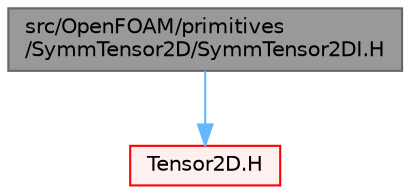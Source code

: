 digraph "src/OpenFOAM/primitives/SymmTensor2D/SymmTensor2DI.H"
{
 // LATEX_PDF_SIZE
  bgcolor="transparent";
  edge [fontname=Helvetica,fontsize=10,labelfontname=Helvetica,labelfontsize=10];
  node [fontname=Helvetica,fontsize=10,shape=box,height=0.2,width=0.4];
  Node1 [id="Node000001",label="src/OpenFOAM/primitives\l/SymmTensor2D/SymmTensor2DI.H",height=0.2,width=0.4,color="gray40", fillcolor="grey60", style="filled", fontcolor="black",tooltip=" "];
  Node1 -> Node2 [id="edge1_Node000001_Node000002",color="steelblue1",style="solid",tooltip=" "];
  Node2 [id="Node000002",label="Tensor2D.H",height=0.2,width=0.4,color="red", fillcolor="#FFF0F0", style="filled",URL="$Tensor2D_8H.html",tooltip=" "];
}
